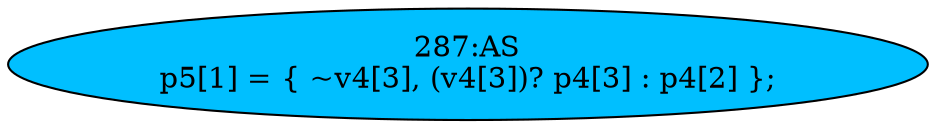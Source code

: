 strict digraph "" {
	node [label="\N"];
	"287:AS"	 [ast="<pyverilog.vparser.ast.Assign object at 0x7f407842bd10>",
		def_var="['p5']",
		fillcolor=deepskyblue,
		label="287:AS
p5[1] = { ~v4[3], (v4[3])? p4[3] : p4[2] };",
		statements="[]",
		style=filled,
		typ=Assign,
		use_var="['v4', 'v4', 'p4', 'p4']"];
}
